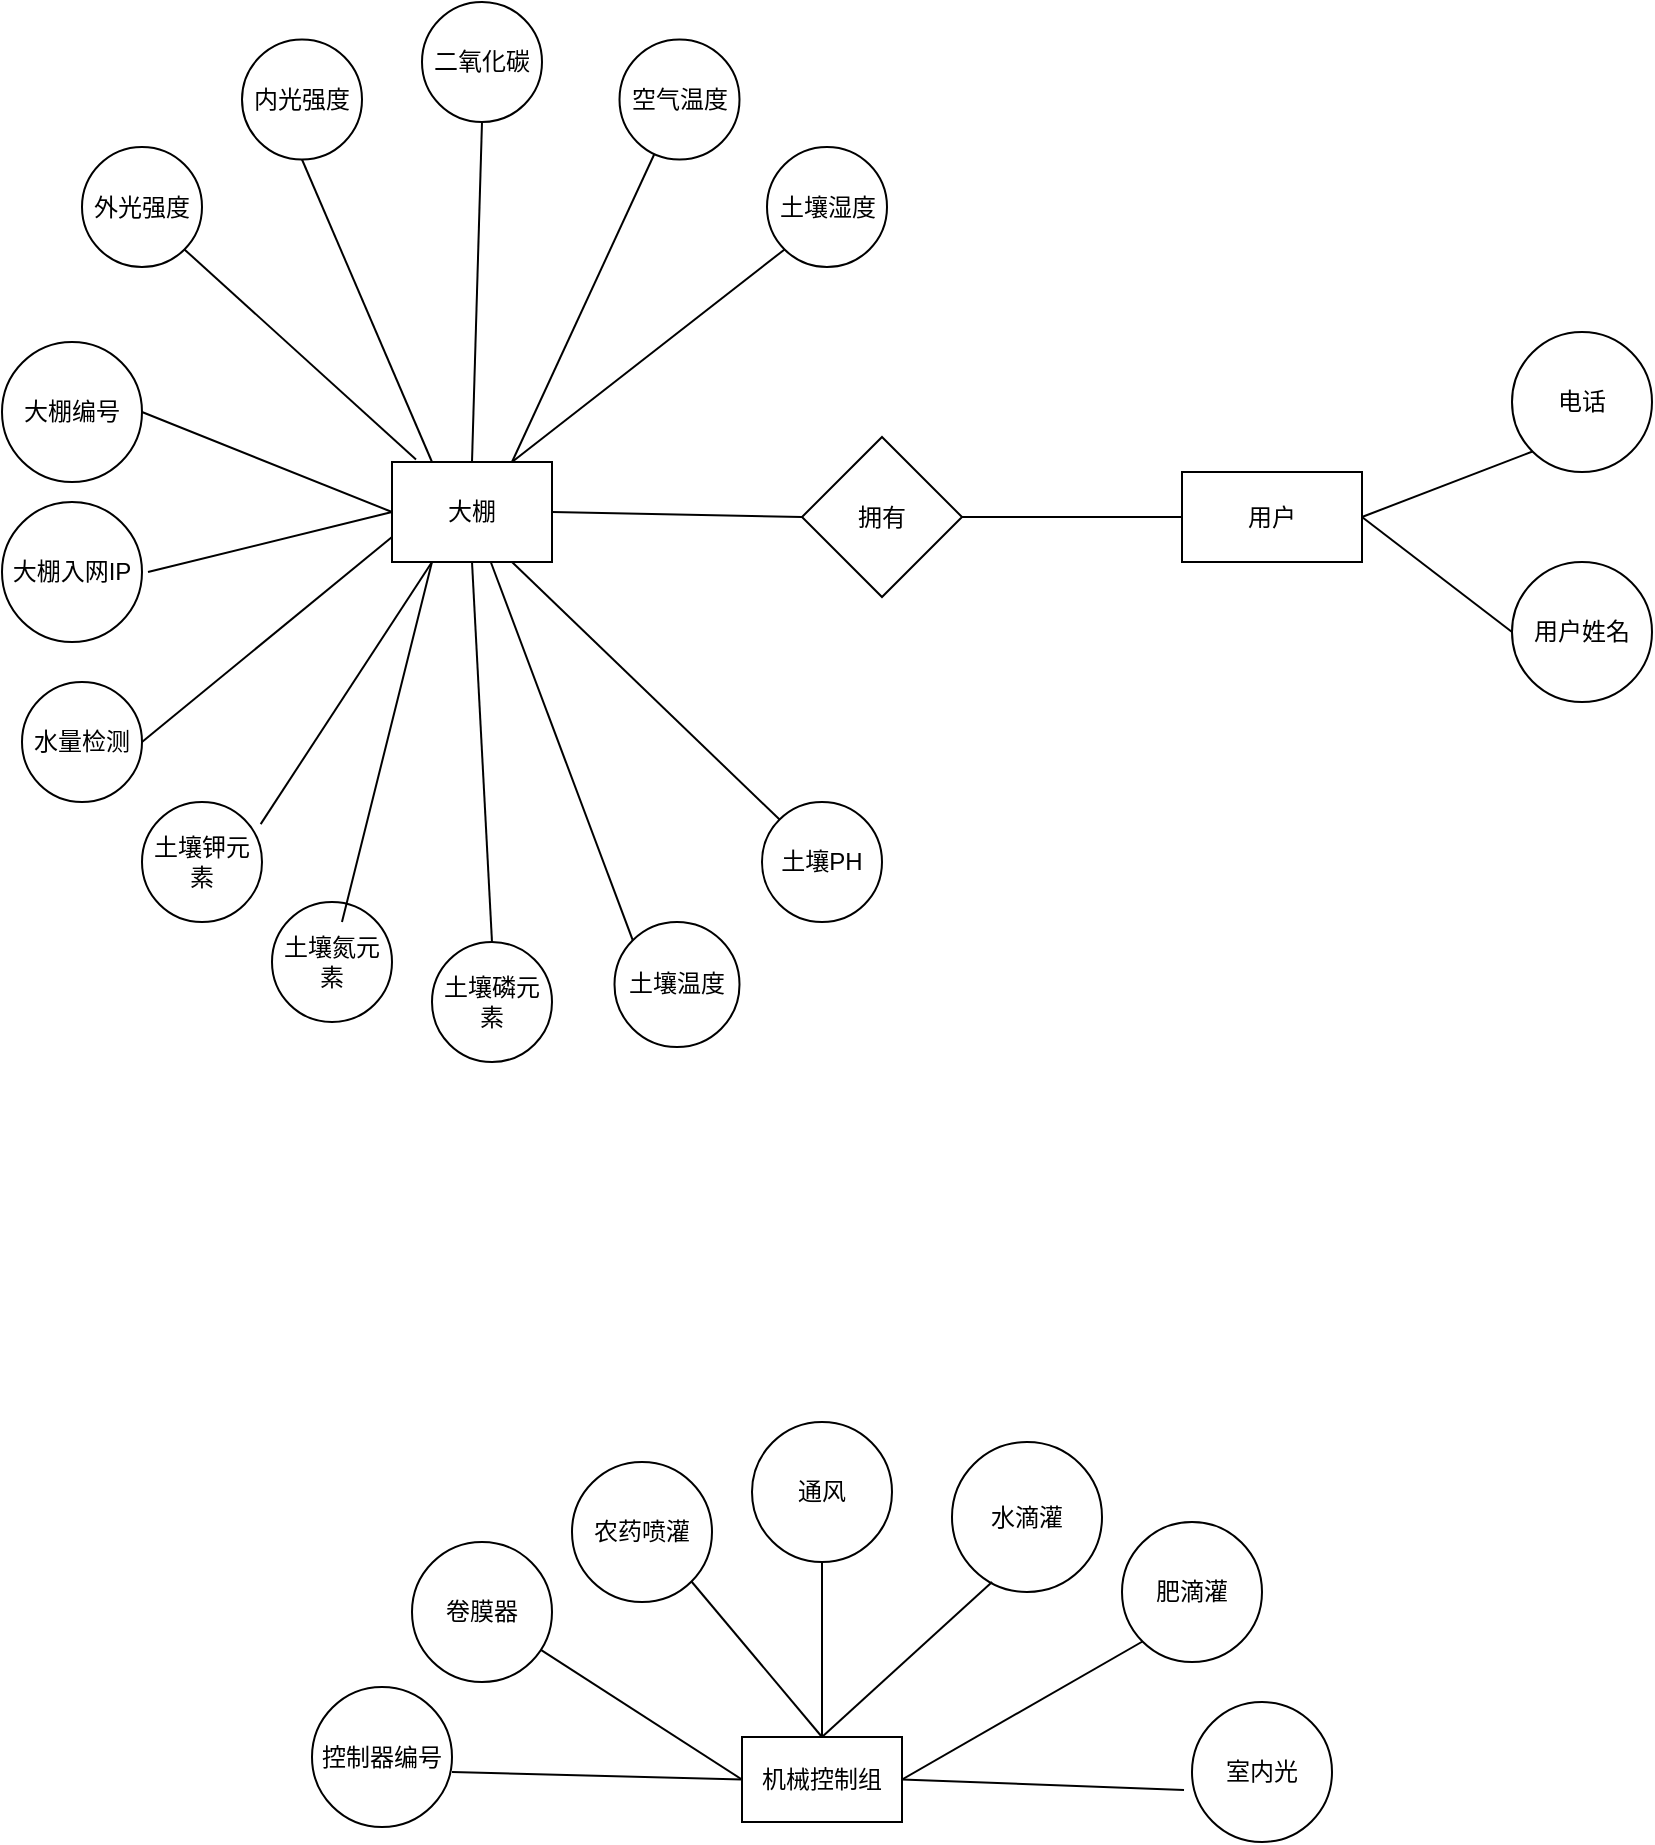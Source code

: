 <mxfile version="14.5.7" type="github">
  <diagram id="R2lEEEUBdFMjLlhIrx00" name="Page-1">
    <mxGraphModel dx="1673" dy="896" grid="1" gridSize="10" guides="1" tooltips="1" connect="1" arrows="1" fold="1" page="1" pageScale="1" pageWidth="2339" pageHeight="3300" math="0" shadow="0" extFonts="Permanent Marker^https://fonts.googleapis.com/css?family=Permanent+Marker">
      <root>
        <mxCell id="0" />
        <mxCell id="1" parent="0" />
        <mxCell id="WZYwIPlytzG-EjPIgdLX-2" value="大棚" style="rounded=0;whiteSpace=wrap;html=1;" vertex="1" parent="1">
          <mxGeometry x="575" y="530" width="80" height="50" as="geometry" />
        </mxCell>
        <mxCell id="WZYwIPlytzG-EjPIgdLX-10" value="二氧化碳" style="ellipse;whiteSpace=wrap;html=1;aspect=fixed;" vertex="1" parent="1">
          <mxGeometry x="590" y="300" width="60" height="60" as="geometry" />
        </mxCell>
        <mxCell id="WZYwIPlytzG-EjPIgdLX-16" value="内光强度" style="ellipse;whiteSpace=wrap;html=1;aspect=fixed;" vertex="1" parent="1">
          <mxGeometry x="500" y="318.75" width="60" height="60" as="geometry" />
        </mxCell>
        <mxCell id="WZYwIPlytzG-EjPIgdLX-17" value="外光强度" style="ellipse;whiteSpace=wrap;html=1;aspect=fixed;" vertex="1" parent="1">
          <mxGeometry x="420" y="372.5" width="60" height="60" as="geometry" />
        </mxCell>
        <mxCell id="WZYwIPlytzG-EjPIgdLX-23" value="机械控制组" style="rounded=0;whiteSpace=wrap;html=1;" vertex="1" parent="1">
          <mxGeometry x="750" y="1167.5" width="80" height="42.5" as="geometry" />
        </mxCell>
        <mxCell id="WZYwIPlytzG-EjPIgdLX-29" value="卷膜器" style="ellipse;whiteSpace=wrap;html=1;aspect=fixed;" vertex="1" parent="1">
          <mxGeometry x="585" y="1070" width="70" height="70" as="geometry" />
        </mxCell>
        <mxCell id="WZYwIPlytzG-EjPIgdLX-30" value="农药喷灌" style="ellipse;whiteSpace=wrap;html=1;aspect=fixed;" vertex="1" parent="1">
          <mxGeometry x="665" y="1030" width="70" height="70" as="geometry" />
        </mxCell>
        <mxCell id="WZYwIPlytzG-EjPIgdLX-31" value="通风" style="ellipse;whiteSpace=wrap;html=1;aspect=fixed;" vertex="1" parent="1">
          <mxGeometry x="755" y="1010" width="70" height="70" as="geometry" />
        </mxCell>
        <mxCell id="WZYwIPlytzG-EjPIgdLX-32" value="水滴灌" style="ellipse;whiteSpace=wrap;html=1;aspect=fixed;" vertex="1" parent="1">
          <mxGeometry x="855" y="1020" width="75" height="75" as="geometry" />
        </mxCell>
        <mxCell id="WZYwIPlytzG-EjPIgdLX-33" value="室内光" style="ellipse;whiteSpace=wrap;html=1;aspect=fixed;" vertex="1" parent="1">
          <mxGeometry x="975" y="1150" width="70" height="70" as="geometry" />
        </mxCell>
        <mxCell id="WZYwIPlytzG-EjPIgdLX-34" value="肥滴灌" style="ellipse;whiteSpace=wrap;html=1;aspect=fixed;" vertex="1" parent="1">
          <mxGeometry x="940" y="1060" width="70" height="70" as="geometry" />
        </mxCell>
        <mxCell id="WZYwIPlytzG-EjPIgdLX-35" value="土壤氮元素" style="ellipse;whiteSpace=wrap;html=1;aspect=fixed;" vertex="1" parent="1">
          <mxGeometry x="515" y="750" width="60" height="60" as="geometry" />
        </mxCell>
        <mxCell id="WZYwIPlytzG-EjPIgdLX-36" value="土壤磷元素" style="ellipse;whiteSpace=wrap;html=1;aspect=fixed;" vertex="1" parent="1">
          <mxGeometry x="595" y="770" width="60" height="60" as="geometry" />
        </mxCell>
        <mxCell id="WZYwIPlytzG-EjPIgdLX-37" value="土壤钾元素" style="ellipse;whiteSpace=wrap;html=1;aspect=fixed;" vertex="1" parent="1">
          <mxGeometry x="450" y="700" width="60" height="60" as="geometry" />
        </mxCell>
        <mxCell id="WZYwIPlytzG-EjPIgdLX-38" value="土壤PH" style="ellipse;whiteSpace=wrap;html=1;aspect=fixed;" vertex="1" parent="1">
          <mxGeometry x="760" y="700" width="60" height="60" as="geometry" />
        </mxCell>
        <mxCell id="WZYwIPlytzG-EjPIgdLX-39" value="土壤湿度" style="ellipse;whiteSpace=wrap;html=1;aspect=fixed;" vertex="1" parent="1">
          <mxGeometry x="762.5" y="372.5" width="60" height="60" as="geometry" />
        </mxCell>
        <mxCell id="WZYwIPlytzG-EjPIgdLX-40" value="土壤温度" style="ellipse;whiteSpace=wrap;html=1;aspect=fixed;" vertex="1" parent="1">
          <mxGeometry x="686.25" y="760" width="62.5" height="62.5" as="geometry" />
        </mxCell>
        <mxCell id="WZYwIPlytzG-EjPIgdLX-41" value="空气温度" style="ellipse;whiteSpace=wrap;html=1;aspect=fixed;" vertex="1" parent="1">
          <mxGeometry x="688.75" y="318.75" width="60" height="60" as="geometry" />
        </mxCell>
        <mxCell id="WZYwIPlytzG-EjPIgdLX-43" value="大棚编号" style="ellipse;whiteSpace=wrap;html=1;aspect=fixed;" vertex="1" parent="1">
          <mxGeometry x="380" y="470" width="70" height="70" as="geometry" />
        </mxCell>
        <mxCell id="WZYwIPlytzG-EjPIgdLX-44" value="大棚入网IP" style="ellipse;whiteSpace=wrap;html=1;aspect=fixed;" vertex="1" parent="1">
          <mxGeometry x="380" y="550" width="70" height="70" as="geometry" />
        </mxCell>
        <mxCell id="WZYwIPlytzG-EjPIgdLX-45" value="控制器编号" style="ellipse;whiteSpace=wrap;html=1;aspect=fixed;" vertex="1" parent="1">
          <mxGeometry x="535" y="1142.5" width="70" height="70" as="geometry" />
        </mxCell>
        <mxCell id="WZYwIPlytzG-EjPIgdLX-56" value="" style="endArrow=none;html=1;entryX=1;entryY=0.5;entryDx=0;entryDy=0;exitX=0;exitY=0.5;exitDx=0;exitDy=0;" edge="1" parent="1" source="WZYwIPlytzG-EjPIgdLX-2" target="WZYwIPlytzG-EjPIgdLX-43">
          <mxGeometry width="50" height="50" relative="1" as="geometry">
            <mxPoint x="710" y="650" as="sourcePoint" />
            <mxPoint x="760" y="600" as="targetPoint" />
          </mxGeometry>
        </mxCell>
        <mxCell id="WZYwIPlytzG-EjPIgdLX-57" value="" style="endArrow=none;html=1;entryX=0;entryY=0.5;entryDx=0;entryDy=0;" edge="1" parent="1" target="WZYwIPlytzG-EjPIgdLX-2">
          <mxGeometry width="50" height="50" relative="1" as="geometry">
            <mxPoint x="453" y="585" as="sourcePoint" />
            <mxPoint x="510" y="560" as="targetPoint" />
          </mxGeometry>
        </mxCell>
        <mxCell id="WZYwIPlytzG-EjPIgdLX-58" value="" style="endArrow=none;html=1;entryX=-0.057;entryY=0.629;entryDx=0;entryDy=0;entryPerimeter=0;exitX=1;exitY=0.5;exitDx=0;exitDy=0;" edge="1" parent="1" source="WZYwIPlytzG-EjPIgdLX-23" target="WZYwIPlytzG-EjPIgdLX-33">
          <mxGeometry width="50" height="50" relative="1" as="geometry">
            <mxPoint x="895" y="1340" as="sourcePoint" />
            <mxPoint x="945" y="1290" as="targetPoint" />
          </mxGeometry>
        </mxCell>
        <mxCell id="WZYwIPlytzG-EjPIgdLX-59" value="" style="endArrow=none;html=1;entryX=0;entryY=0.5;entryDx=0;entryDy=0;exitX=1;exitY=0.607;exitDx=0;exitDy=0;exitPerimeter=0;" edge="1" parent="1" source="WZYwIPlytzG-EjPIgdLX-45" target="WZYwIPlytzG-EjPIgdLX-23">
          <mxGeometry width="50" height="50" relative="1" as="geometry">
            <mxPoint x="645" y="1220" as="sourcePoint" />
            <mxPoint x="695" y="1170" as="targetPoint" />
          </mxGeometry>
        </mxCell>
        <mxCell id="WZYwIPlytzG-EjPIgdLX-60" value="" style="endArrow=none;html=1;entryX=0;entryY=0.5;entryDx=0;entryDy=0;" edge="1" parent="1" source="WZYwIPlytzG-EjPIgdLX-29" target="WZYwIPlytzG-EjPIgdLX-23">
          <mxGeometry width="50" height="50" relative="1" as="geometry">
            <mxPoint x="665" y="1260" as="sourcePoint" />
            <mxPoint x="715" y="1210" as="targetPoint" />
          </mxGeometry>
        </mxCell>
        <mxCell id="WZYwIPlytzG-EjPIgdLX-61" value="" style="endArrow=none;html=1;entryX=0;entryY=1;entryDx=0;entryDy=0;exitX=1;exitY=0.5;exitDx=0;exitDy=0;" edge="1" parent="1" source="WZYwIPlytzG-EjPIgdLX-23" target="WZYwIPlytzG-EjPIgdLX-34">
          <mxGeometry width="50" height="50" relative="1" as="geometry">
            <mxPoint x="875" y="1180" as="sourcePoint" />
            <mxPoint x="925" y="1130" as="targetPoint" />
          </mxGeometry>
        </mxCell>
        <mxCell id="WZYwIPlytzG-EjPIgdLX-62" value="" style="endArrow=none;html=1;entryX=0.267;entryY=0.933;entryDx=0;entryDy=0;entryPerimeter=0;exitX=0.5;exitY=0;exitDx=0;exitDy=0;" edge="1" parent="1" source="WZYwIPlytzG-EjPIgdLX-23" target="WZYwIPlytzG-EjPIgdLX-32">
          <mxGeometry width="50" height="50" relative="1" as="geometry">
            <mxPoint x="865" y="1290" as="sourcePoint" />
            <mxPoint x="915" y="1240" as="targetPoint" />
          </mxGeometry>
        </mxCell>
        <mxCell id="WZYwIPlytzG-EjPIgdLX-63" value="" style="endArrow=none;html=1;entryX=1;entryY=1;entryDx=0;entryDy=0;exitX=0.5;exitY=0;exitDx=0;exitDy=0;" edge="1" parent="1" source="WZYwIPlytzG-EjPIgdLX-23" target="WZYwIPlytzG-EjPIgdLX-30">
          <mxGeometry width="50" height="50" relative="1" as="geometry">
            <mxPoint x="795" y="1170" as="sourcePoint" />
            <mxPoint x="765" y="1100" as="targetPoint" />
          </mxGeometry>
        </mxCell>
        <mxCell id="WZYwIPlytzG-EjPIgdLX-64" value="" style="endArrow=none;html=1;entryX=0.5;entryY=1;entryDx=0;entryDy=0;exitX=0.5;exitY=0;exitDx=0;exitDy=0;" edge="1" parent="1" source="WZYwIPlytzG-EjPIgdLX-23" target="WZYwIPlytzG-EjPIgdLX-31">
          <mxGeometry width="50" height="50" relative="1" as="geometry">
            <mxPoint x="775" y="1150" as="sourcePoint" />
            <mxPoint x="825" y="1100" as="targetPoint" />
          </mxGeometry>
        </mxCell>
        <mxCell id="WZYwIPlytzG-EjPIgdLX-76" value="用户" style="rounded=0;whiteSpace=wrap;html=1;" vertex="1" parent="1">
          <mxGeometry x="970" y="535" width="90" height="45" as="geometry" />
        </mxCell>
        <mxCell id="WZYwIPlytzG-EjPIgdLX-77" value="拥有" style="rhombus;whiteSpace=wrap;html=1;" vertex="1" parent="1">
          <mxGeometry x="780" y="517.5" width="80" height="80" as="geometry" />
        </mxCell>
        <mxCell id="WZYwIPlytzG-EjPIgdLX-78" value="" style="endArrow=none;html=1;entryX=0;entryY=0.5;entryDx=0;entryDy=0;exitX=1;exitY=0.5;exitDx=0;exitDy=0;" edge="1" parent="1" source="WZYwIPlytzG-EjPIgdLX-2" target="WZYwIPlytzG-EjPIgdLX-77">
          <mxGeometry width="50" height="50" relative="1" as="geometry">
            <mxPoint x="680" y="580" as="sourcePoint" />
            <mxPoint x="730" y="530" as="targetPoint" />
          </mxGeometry>
        </mxCell>
        <mxCell id="WZYwIPlytzG-EjPIgdLX-79" value="" style="endArrow=none;html=1;entryX=0;entryY=0.5;entryDx=0;entryDy=0;exitX=1;exitY=0.5;exitDx=0;exitDy=0;" edge="1" parent="1" source="WZYwIPlytzG-EjPIgdLX-77" target="WZYwIPlytzG-EjPIgdLX-76">
          <mxGeometry width="50" height="50" relative="1" as="geometry">
            <mxPoint x="900" y="590" as="sourcePoint" />
            <mxPoint x="950" y="540" as="targetPoint" />
          </mxGeometry>
        </mxCell>
        <mxCell id="WZYwIPlytzG-EjPIgdLX-80" value="用户姓名" style="ellipse;whiteSpace=wrap;html=1;aspect=fixed;" vertex="1" parent="1">
          <mxGeometry x="1135" y="580" width="70" height="70" as="geometry" />
        </mxCell>
        <mxCell id="WZYwIPlytzG-EjPIgdLX-81" value="电话" style="ellipse;whiteSpace=wrap;html=1;aspect=fixed;" vertex="1" parent="1">
          <mxGeometry x="1135" y="465" width="70" height="70" as="geometry" />
        </mxCell>
        <mxCell id="WZYwIPlytzG-EjPIgdLX-83" value="" style="endArrow=none;html=1;entryX=0;entryY=1;entryDx=0;entryDy=0;exitX=1;exitY=0.5;exitDx=0;exitDy=0;" edge="1" parent="1" source="WZYwIPlytzG-EjPIgdLX-76" target="WZYwIPlytzG-EjPIgdLX-81">
          <mxGeometry width="50" height="50" relative="1" as="geometry">
            <mxPoint x="1030" y="490" as="sourcePoint" />
            <mxPoint x="1080" y="440" as="targetPoint" />
          </mxGeometry>
        </mxCell>
        <mxCell id="WZYwIPlytzG-EjPIgdLX-84" value="" style="endArrow=none;html=1;entryX=0;entryY=0.5;entryDx=0;entryDy=0;exitX=1;exitY=0.5;exitDx=0;exitDy=0;" edge="1" parent="1" source="WZYwIPlytzG-EjPIgdLX-76" target="WZYwIPlytzG-EjPIgdLX-80">
          <mxGeometry width="50" height="50" relative="1" as="geometry">
            <mxPoint x="1050" y="660" as="sourcePoint" />
            <mxPoint x="1100" y="610" as="targetPoint" />
          </mxGeometry>
        </mxCell>
        <mxCell id="WZYwIPlytzG-EjPIgdLX-86" value="水量检测" style="ellipse;whiteSpace=wrap;html=1;aspect=fixed;" vertex="1" parent="1">
          <mxGeometry x="390" y="640" width="60" height="60" as="geometry" />
        </mxCell>
        <mxCell id="WZYwIPlytzG-EjPIgdLX-88" value="" style="endArrow=none;html=1;exitX=1;exitY=0.5;exitDx=0;exitDy=0;entryX=0;entryY=0.75;entryDx=0;entryDy=0;" edge="1" parent="1" source="WZYwIPlytzG-EjPIgdLX-86" target="WZYwIPlytzG-EjPIgdLX-2">
          <mxGeometry width="50" height="50" relative="1" as="geometry">
            <mxPoint x="640" y="650" as="sourcePoint" />
            <mxPoint x="690" y="600" as="targetPoint" />
          </mxGeometry>
        </mxCell>
        <mxCell id="WZYwIPlytzG-EjPIgdLX-89" value="" style="endArrow=none;html=1;exitX=0.989;exitY=0.184;exitDx=0;exitDy=0;exitPerimeter=0;entryX=0.25;entryY=1;entryDx=0;entryDy=0;" edge="1" parent="1" source="WZYwIPlytzG-EjPIgdLX-37" target="WZYwIPlytzG-EjPIgdLX-2">
          <mxGeometry width="50" height="50" relative="1" as="geometry">
            <mxPoint x="550" y="710" as="sourcePoint" />
            <mxPoint x="600" y="660" as="targetPoint" />
          </mxGeometry>
        </mxCell>
        <mxCell id="WZYwIPlytzG-EjPIgdLX-90" value="" style="endArrow=none;html=1;exitX=0.583;exitY=0.167;exitDx=0;exitDy=0;exitPerimeter=0;entryX=0.25;entryY=1;entryDx=0;entryDy=0;" edge="1" parent="1" source="WZYwIPlytzG-EjPIgdLX-35" target="WZYwIPlytzG-EjPIgdLX-2">
          <mxGeometry width="50" height="50" relative="1" as="geometry">
            <mxPoint x="580" y="720" as="sourcePoint" />
            <mxPoint x="630" y="670" as="targetPoint" />
          </mxGeometry>
        </mxCell>
        <mxCell id="WZYwIPlytzG-EjPIgdLX-91" value="" style="endArrow=none;html=1;exitX=0.5;exitY=0;exitDx=0;exitDy=0;entryX=0.5;entryY=1;entryDx=0;entryDy=0;" edge="1" parent="1" source="WZYwIPlytzG-EjPIgdLX-36" target="WZYwIPlytzG-EjPIgdLX-2">
          <mxGeometry width="50" height="50" relative="1" as="geometry">
            <mxPoint x="610" y="690" as="sourcePoint" />
            <mxPoint x="660" y="640" as="targetPoint" />
          </mxGeometry>
        </mxCell>
        <mxCell id="WZYwIPlytzG-EjPIgdLX-92" value="" style="endArrow=none;html=1;exitX=0;exitY=0;exitDx=0;exitDy=0;" edge="1" parent="1" source="WZYwIPlytzG-EjPIgdLX-40" target="WZYwIPlytzG-EjPIgdLX-2">
          <mxGeometry width="50" height="50" relative="1" as="geometry">
            <mxPoint x="670" y="710" as="sourcePoint" />
            <mxPoint x="620" y="590" as="targetPoint" />
          </mxGeometry>
        </mxCell>
        <mxCell id="WZYwIPlytzG-EjPIgdLX-93" value="" style="endArrow=none;html=1;exitX=0;exitY=0;exitDx=0;exitDy=0;entryX=0.75;entryY=1;entryDx=0;entryDy=0;" edge="1" parent="1" source="WZYwIPlytzG-EjPIgdLX-38" target="WZYwIPlytzG-EjPIgdLX-2">
          <mxGeometry width="50" height="50" relative="1" as="geometry">
            <mxPoint x="720" y="710" as="sourcePoint" />
            <mxPoint x="630" y="580" as="targetPoint" />
          </mxGeometry>
        </mxCell>
        <mxCell id="WZYwIPlytzG-EjPIgdLX-95" value="" style="endArrow=none;html=1;exitX=1;exitY=1;exitDx=0;exitDy=0;entryX=0.15;entryY=-0.026;entryDx=0;entryDy=0;entryPerimeter=0;" edge="1" parent="1" source="WZYwIPlytzG-EjPIgdLX-17" target="WZYwIPlytzG-EjPIgdLX-2">
          <mxGeometry width="50" height="50" relative="1" as="geometry">
            <mxPoint x="540" y="470" as="sourcePoint" />
            <mxPoint x="590" y="420" as="targetPoint" />
          </mxGeometry>
        </mxCell>
        <mxCell id="WZYwIPlytzG-EjPIgdLX-96" value="" style="endArrow=none;html=1;exitX=0.5;exitY=1;exitDx=0;exitDy=0;entryX=0.25;entryY=0;entryDx=0;entryDy=0;" edge="1" parent="1" source="WZYwIPlytzG-EjPIgdLX-16" target="WZYwIPlytzG-EjPIgdLX-2">
          <mxGeometry width="50" height="50" relative="1" as="geometry">
            <mxPoint x="590" y="470" as="sourcePoint" />
            <mxPoint x="640" y="420" as="targetPoint" />
          </mxGeometry>
        </mxCell>
        <mxCell id="WZYwIPlytzG-EjPIgdLX-97" value="" style="endArrow=none;html=1;exitX=0.5;exitY=0;exitDx=0;exitDy=0;entryX=0.5;entryY=1;entryDx=0;entryDy=0;" edge="1" parent="1" source="WZYwIPlytzG-EjPIgdLX-2" target="WZYwIPlytzG-EjPIgdLX-10">
          <mxGeometry width="50" height="50" relative="1" as="geometry">
            <mxPoint x="620" y="480" as="sourcePoint" />
            <mxPoint x="670" y="430" as="targetPoint" />
          </mxGeometry>
        </mxCell>
        <mxCell id="WZYwIPlytzG-EjPIgdLX-98" value="" style="endArrow=none;html=1;exitX=0.75;exitY=0;exitDx=0;exitDy=0;" edge="1" parent="1" source="WZYwIPlytzG-EjPIgdLX-2" target="WZYwIPlytzG-EjPIgdLX-41">
          <mxGeometry width="50" height="50" relative="1" as="geometry">
            <mxPoint x="650" y="490" as="sourcePoint" />
            <mxPoint x="706" y="410" as="targetPoint" />
          </mxGeometry>
        </mxCell>
        <mxCell id="WZYwIPlytzG-EjPIgdLX-99" value="" style="endArrow=none;html=1;exitX=0.75;exitY=0;exitDx=0;exitDy=0;entryX=0;entryY=1;entryDx=0;entryDy=0;" edge="1" parent="1" source="WZYwIPlytzG-EjPIgdLX-2" target="WZYwIPlytzG-EjPIgdLX-39">
          <mxGeometry width="50" height="50" relative="1" as="geometry">
            <mxPoint x="690" y="510" as="sourcePoint" />
            <mxPoint x="740" y="460" as="targetPoint" />
          </mxGeometry>
        </mxCell>
      </root>
    </mxGraphModel>
  </diagram>
</mxfile>
